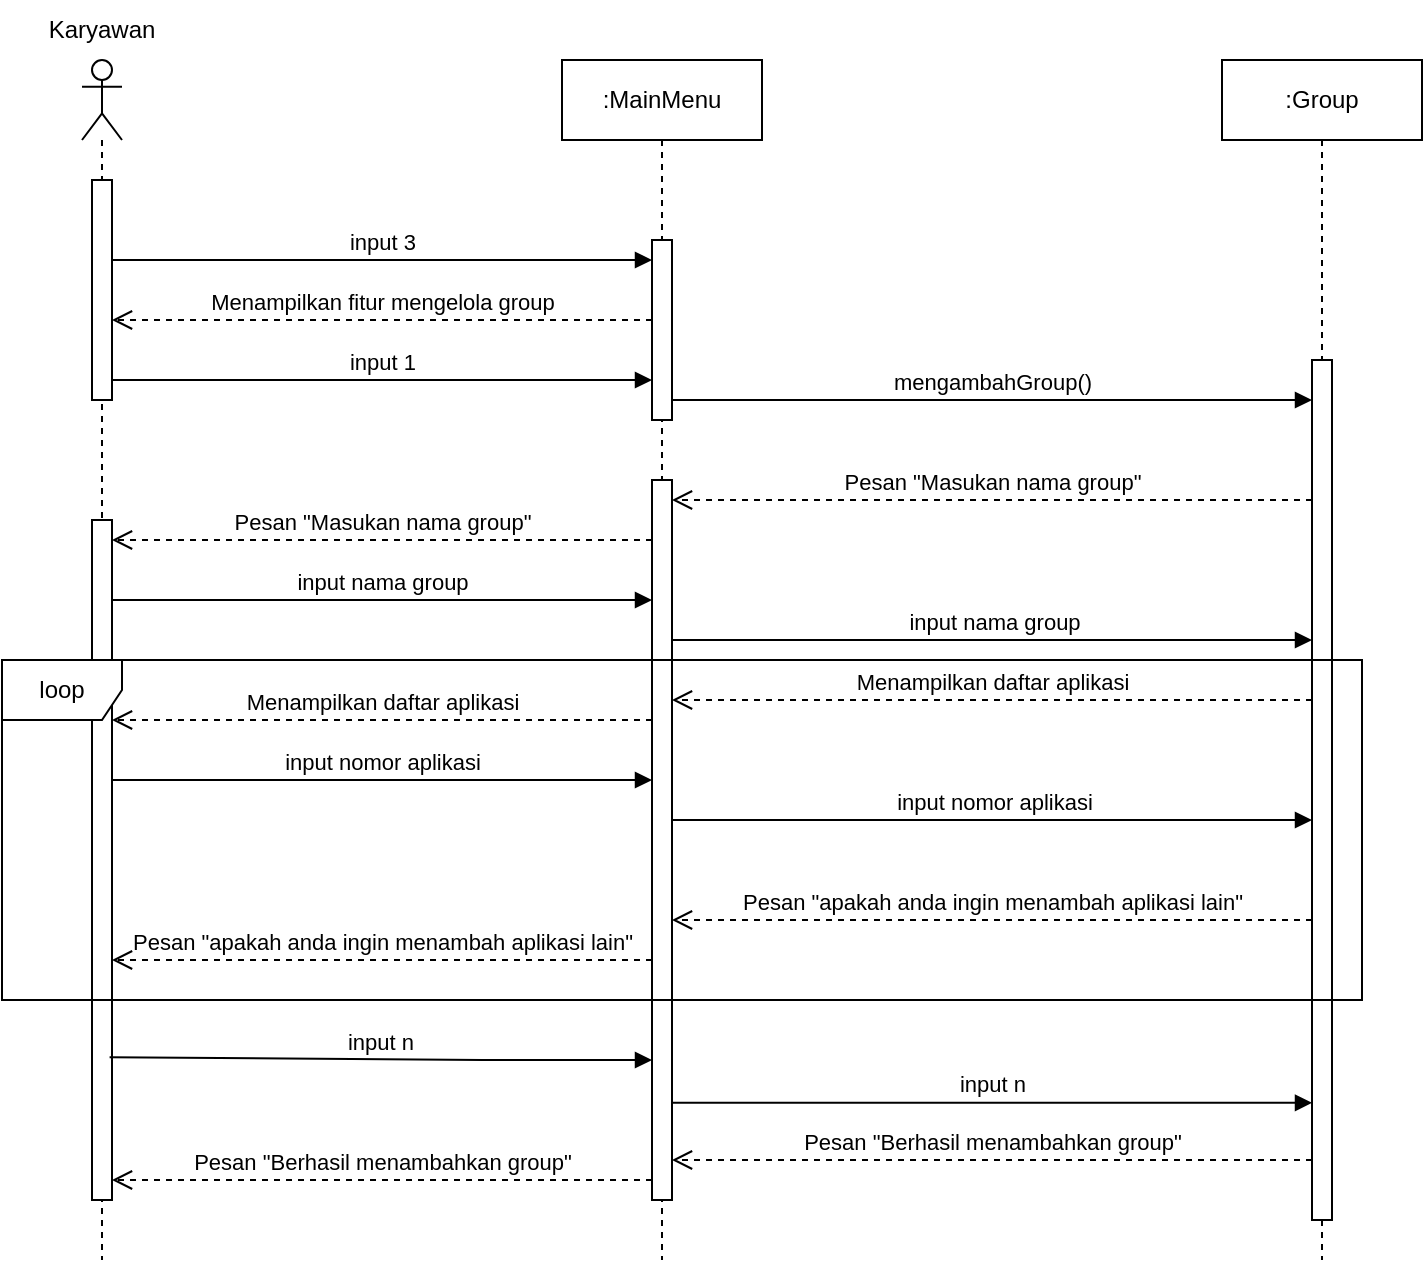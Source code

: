 <mxfile version="20.8.16" type="device"><diagram name="Page-1" id="hanW3KEM3hXhN68LnTka"><mxGraphModel dx="936" dy="1129" grid="1" gridSize="10" guides="1" tooltips="1" connect="1" arrows="1" fold="1" page="1" pageScale="1" pageWidth="850" pageHeight="1100" math="0" shadow="0"><root><mxCell id="0"/><mxCell id="1" parent="0"/><mxCell id="fqta8eCLotWJVylkWeCX-1" value="" style="shape=umlLifeline;participant=umlActor;perimeter=lifelinePerimeter;whiteSpace=wrap;html=1;container=1;collapsible=0;recursiveResize=0;verticalAlign=top;spacingTop=36;outlineConnect=0;" vertex="1" parent="1"><mxGeometry x="40" y="80" width="20" height="600" as="geometry"/></mxCell><mxCell id="fqta8eCLotWJVylkWeCX-5" value="" style="html=1;points=[];perimeter=orthogonalPerimeter;" vertex="1" parent="fqta8eCLotWJVylkWeCX-1"><mxGeometry x="5" y="60" width="10" height="110" as="geometry"/></mxCell><mxCell id="fqta8eCLotWJVylkWeCX-16" value="" style="html=1;points=[];perimeter=orthogonalPerimeter;" vertex="1" parent="fqta8eCLotWJVylkWeCX-1"><mxGeometry x="5" y="230" width="10" height="340" as="geometry"/></mxCell><mxCell id="fqta8eCLotWJVylkWeCX-2" value="Karyawan" style="text;html=1;strokeColor=none;fillColor=none;align=center;verticalAlign=middle;whiteSpace=wrap;rounded=0;" vertex="1" parent="1"><mxGeometry x="20" y="50" width="60" height="30" as="geometry"/></mxCell><mxCell id="fqta8eCLotWJVylkWeCX-3" value=":MainMenu" style="shape=umlLifeline;perimeter=lifelinePerimeter;whiteSpace=wrap;html=1;container=1;collapsible=0;recursiveResize=0;outlineConnect=0;" vertex="1" parent="1"><mxGeometry x="280" y="80" width="100" height="600" as="geometry"/></mxCell><mxCell id="fqta8eCLotWJVylkWeCX-6" value="" style="html=1;points=[];perimeter=orthogonalPerimeter;" vertex="1" parent="fqta8eCLotWJVylkWeCX-3"><mxGeometry x="45" y="90" width="10" height="90" as="geometry"/></mxCell><mxCell id="fqta8eCLotWJVylkWeCX-14" value="" style="html=1;points=[];perimeter=orthogonalPerimeter;" vertex="1" parent="fqta8eCLotWJVylkWeCX-3"><mxGeometry x="45" y="210" width="10" height="360" as="geometry"/></mxCell><mxCell id="fqta8eCLotWJVylkWeCX-4" value=":Group" style="shape=umlLifeline;perimeter=lifelinePerimeter;whiteSpace=wrap;html=1;container=1;collapsible=0;recursiveResize=0;outlineConnect=0;" vertex="1" parent="1"><mxGeometry x="610" y="80" width="100" height="600" as="geometry"/></mxCell><mxCell id="fqta8eCLotWJVylkWeCX-10" value="" style="html=1;points=[];perimeter=orthogonalPerimeter;" vertex="1" parent="fqta8eCLotWJVylkWeCX-4"><mxGeometry x="45" y="150" width="10" height="430" as="geometry"/></mxCell><mxCell id="fqta8eCLotWJVylkWeCX-7" value="input 3" style="html=1;verticalAlign=bottom;endArrow=block;rounded=0;" edge="1" parent="1" source="fqta8eCLotWJVylkWeCX-5" target="fqta8eCLotWJVylkWeCX-6"><mxGeometry width="80" relative="1" as="geometry"><mxPoint x="140" y="190" as="sourcePoint"/><mxPoint x="220" y="190" as="targetPoint"/><Array as="points"><mxPoint x="230" y="180"/></Array></mxGeometry></mxCell><mxCell id="fqta8eCLotWJVylkWeCX-8" value="Menampilkan fitur mengelola group" style="html=1;verticalAlign=bottom;endArrow=open;dashed=1;endSize=8;rounded=0;" edge="1" parent="1" source="fqta8eCLotWJVylkWeCX-6" target="fqta8eCLotWJVylkWeCX-5"><mxGeometry relative="1" as="geometry"><mxPoint x="250" y="230" as="sourcePoint"/><mxPoint x="170" y="230" as="targetPoint"/><Array as="points"><mxPoint x="240" y="210"/></Array></mxGeometry></mxCell><mxCell id="fqta8eCLotWJVylkWeCX-9" value="input 1" style="html=1;verticalAlign=bottom;endArrow=block;rounded=0;" edge="1" parent="1" source="fqta8eCLotWJVylkWeCX-5" target="fqta8eCLotWJVylkWeCX-6"><mxGeometry width="80" relative="1" as="geometry"><mxPoint x="140" y="259.71" as="sourcePoint"/><mxPoint x="330" y="259.71" as="targetPoint"/><Array as="points"><mxPoint x="230" y="240"/><mxPoint x="250" y="240"/><mxPoint x="280" y="240"/></Array></mxGeometry></mxCell><mxCell id="fqta8eCLotWJVylkWeCX-12" value="mengambahGroup()" style="html=1;verticalAlign=bottom;endArrow=block;rounded=0;" edge="1" parent="1" source="fqta8eCLotWJVylkWeCX-6" target="fqta8eCLotWJVylkWeCX-10"><mxGeometry width="80" relative="1" as="geometry"><mxPoint x="340" y="250" as="sourcePoint"/><mxPoint x="530" y="250" as="targetPoint"/><Array as="points"><mxPoint x="435" y="250"/><mxPoint x="455" y="250"/><mxPoint x="485" y="250"/></Array></mxGeometry></mxCell><mxCell id="fqta8eCLotWJVylkWeCX-15" value="Pesan &quot;Masukan nama group&quot;" style="html=1;verticalAlign=bottom;endArrow=open;dashed=1;endSize=8;rounded=0;" edge="1" parent="1" source="fqta8eCLotWJVylkWeCX-10" target="fqta8eCLotWJVylkWeCX-14"><mxGeometry relative="1" as="geometry"><mxPoint x="530" y="300" as="sourcePoint"/><mxPoint x="340" y="300" as="targetPoint"/><Array as="points"><mxPoint x="445" y="300"/></Array></mxGeometry></mxCell><mxCell id="fqta8eCLotWJVylkWeCX-17" value="Pesan &quot;Masukan nama group&quot;" style="html=1;verticalAlign=bottom;endArrow=open;dashed=1;endSize=8;rounded=0;" edge="1" parent="1" source="fqta8eCLotWJVylkWeCX-14" target="fqta8eCLotWJVylkWeCX-16"><mxGeometry relative="1" as="geometry"><mxPoint x="320" y="320" as="sourcePoint"/><mxPoint x="140" y="320" as="targetPoint"/><Array as="points"><mxPoint x="250" y="320"/></Array></mxGeometry></mxCell><mxCell id="fqta8eCLotWJVylkWeCX-18" value="input nama group" style="html=1;verticalAlign=bottom;endArrow=block;rounded=0;" edge="1" parent="1" source="fqta8eCLotWJVylkWeCX-16" target="fqta8eCLotWJVylkWeCX-14"><mxGeometry width="80" relative="1" as="geometry"><mxPoint x="140" y="350" as="sourcePoint"/><mxPoint x="330" y="350" as="targetPoint"/><Array as="points"><mxPoint x="235" y="350"/><mxPoint x="255" y="350"/><mxPoint x="285" y="350"/></Array></mxGeometry></mxCell><mxCell id="fqta8eCLotWJVylkWeCX-19" value="input nama group" style="html=1;verticalAlign=bottom;endArrow=block;rounded=0;" edge="1" parent="1" source="fqta8eCLotWJVylkWeCX-14" target="fqta8eCLotWJVylkWeCX-10"><mxGeometry x="0.003" width="80" relative="1" as="geometry"><mxPoint x="340" y="370" as="sourcePoint"/><mxPoint x="530" y="370" as="targetPoint"/><Array as="points"><mxPoint x="440" y="370"/><mxPoint x="460" y="370"/><mxPoint x="490" y="370"/></Array><mxPoint as="offset"/></mxGeometry></mxCell><mxCell id="fqta8eCLotWJVylkWeCX-21" value="Menampilkan daftar aplikasi" style="html=1;verticalAlign=bottom;endArrow=open;dashed=1;endSize=8;rounded=0;" edge="1" parent="1" source="fqta8eCLotWJVylkWeCX-14" target="fqta8eCLotWJVylkWeCX-16"><mxGeometry relative="1" as="geometry"><mxPoint x="320" y="410" as="sourcePoint"/><mxPoint x="130" y="410" as="targetPoint"/><Array as="points"><mxPoint x="245" y="410"/></Array></mxGeometry></mxCell><mxCell id="fqta8eCLotWJVylkWeCX-20" value="Menampilkan daftar aplikasi" style="html=1;verticalAlign=bottom;endArrow=open;dashed=1;endSize=8;rounded=0;" edge="1" parent="1" source="fqta8eCLotWJVylkWeCX-10" target="fqta8eCLotWJVylkWeCX-14"><mxGeometry relative="1" as="geometry"><mxPoint x="510" y="390" as="sourcePoint"/><mxPoint x="330" y="390" as="targetPoint"/><Array as="points"><mxPoint x="480" y="400"/><mxPoint x="390" y="400"/></Array></mxGeometry></mxCell><mxCell id="fqta8eCLotWJVylkWeCX-23" value="input nomor aplikasi" style="html=1;verticalAlign=bottom;endArrow=block;rounded=0;" edge="1" parent="1" source="fqta8eCLotWJVylkWeCX-14" target="fqta8eCLotWJVylkWeCX-10"><mxGeometry x="0.003" width="80" relative="1" as="geometry"><mxPoint x="330" y="460" as="sourcePoint"/><mxPoint x="510" y="460" as="targetPoint"/><Array as="points"><mxPoint x="435" y="460"/><mxPoint x="455" y="460"/><mxPoint x="485" y="460"/></Array><mxPoint as="offset"/></mxGeometry></mxCell><mxCell id="fqta8eCLotWJVylkWeCX-22" value="input nomor aplikasi" style="html=1;verticalAlign=bottom;endArrow=block;rounded=0;" edge="1" parent="1" source="fqta8eCLotWJVylkWeCX-16" target="fqta8eCLotWJVylkWeCX-14"><mxGeometry x="-0.002" width="80" relative="1" as="geometry"><mxPoint x="130" y="440" as="sourcePoint"/><mxPoint x="320" y="440" as="targetPoint"/><Array as="points"><mxPoint x="230" y="440"/><mxPoint x="250" y="440"/><mxPoint x="280" y="440"/></Array><mxPoint as="offset"/></mxGeometry></mxCell><mxCell id="fqta8eCLotWJVylkWeCX-26" value="loop" style="shape=umlFrame;whiteSpace=wrap;html=1;" vertex="1" parent="1"><mxGeometry y="380" width="680" height="170" as="geometry"/></mxCell><mxCell id="fqta8eCLotWJVylkWeCX-27" value="Pesan &quot;apakah anda ingin menambah aplikasi lain&quot;" style="html=1;verticalAlign=bottom;endArrow=open;dashed=1;endSize=8;rounded=0;" edge="1" parent="1" source="fqta8eCLotWJVylkWeCX-10" target="fqta8eCLotWJVylkWeCX-14"><mxGeometry relative="1" as="geometry"><mxPoint x="440" y="530" as="sourcePoint"/><mxPoint x="360" y="530" as="targetPoint"/><Array as="points"><mxPoint x="480" y="510"/><mxPoint x="460" y="510"/></Array></mxGeometry></mxCell><mxCell id="fqta8eCLotWJVylkWeCX-28" value="Pesan &quot;apakah anda ingin menambah aplikasi lain&quot;" style="html=1;verticalAlign=bottom;endArrow=open;dashed=1;endSize=8;rounded=0;" edge="1" parent="1" source="fqta8eCLotWJVylkWeCX-14" target="fqta8eCLotWJVylkWeCX-16"><mxGeometry relative="1" as="geometry"><mxPoint x="320" y="520" as="sourcePoint"/><mxPoint y="520" as="targetPoint"/><Array as="points"><mxPoint x="210" y="530"/><mxPoint x="125" y="530"/></Array></mxGeometry></mxCell><mxCell id="fqta8eCLotWJVylkWeCX-29" value="input n" style="html=1;verticalAlign=bottom;endArrow=block;rounded=0;exitX=0.88;exitY=0.79;exitDx=0;exitDy=0;exitPerimeter=0;" edge="1" parent="1" source="fqta8eCLotWJVylkWeCX-16" target="fqta8eCLotWJVylkWeCX-14"><mxGeometry width="80" relative="1" as="geometry"><mxPoint x="60" y="580" as="sourcePoint"/><mxPoint x="330" y="580" as="targetPoint"/><Array as="points"><mxPoint x="240" y="580"/><mxPoint x="260" y="580"/><mxPoint x="290" y="580"/></Array></mxGeometry></mxCell><mxCell id="fqta8eCLotWJVylkWeCX-30" value="input n" style="html=1;verticalAlign=bottom;endArrow=block;rounded=0;" edge="1" parent="1" source="fqta8eCLotWJVylkWeCX-14" target="fqta8eCLotWJVylkWeCX-10"><mxGeometry width="80" relative="1" as="geometry"><mxPoint x="338.8" y="600.0" as="sourcePoint"/><mxPoint x="610" y="601.4" as="targetPoint"/><Array as="points"><mxPoint x="525" y="601.4"/><mxPoint x="545" y="601.4"/><mxPoint x="575" y="601.4"/></Array></mxGeometry></mxCell><mxCell id="fqta8eCLotWJVylkWeCX-31" value="Pesan &quot;Berhasil menambahkan group&quot;" style="html=1;verticalAlign=bottom;endArrow=open;dashed=1;endSize=8;rounded=0;" edge="1" parent="1" source="fqta8eCLotWJVylkWeCX-10" target="fqta8eCLotWJVylkWeCX-14"><mxGeometry relative="1" as="geometry"><mxPoint x="425" y="630" as="sourcePoint"/><mxPoint x="345" y="630" as="targetPoint"/><Array as="points"><mxPoint x="550" y="630"/></Array></mxGeometry></mxCell><mxCell id="fqta8eCLotWJVylkWeCX-33" value="Pesan &quot;Berhasil menambahkan group&quot;" style="html=1;verticalAlign=bottom;endArrow=open;dashed=1;endSize=8;rounded=0;" edge="1" parent="1" source="fqta8eCLotWJVylkWeCX-14" target="fqta8eCLotWJVylkWeCX-16"><mxGeometry relative="1" as="geometry"><mxPoint x="320" y="640" as="sourcePoint"/><mxPoint y="640" as="targetPoint"/><Array as="points"><mxPoint x="215" y="640"/></Array></mxGeometry></mxCell></root></mxGraphModel></diagram></mxfile>